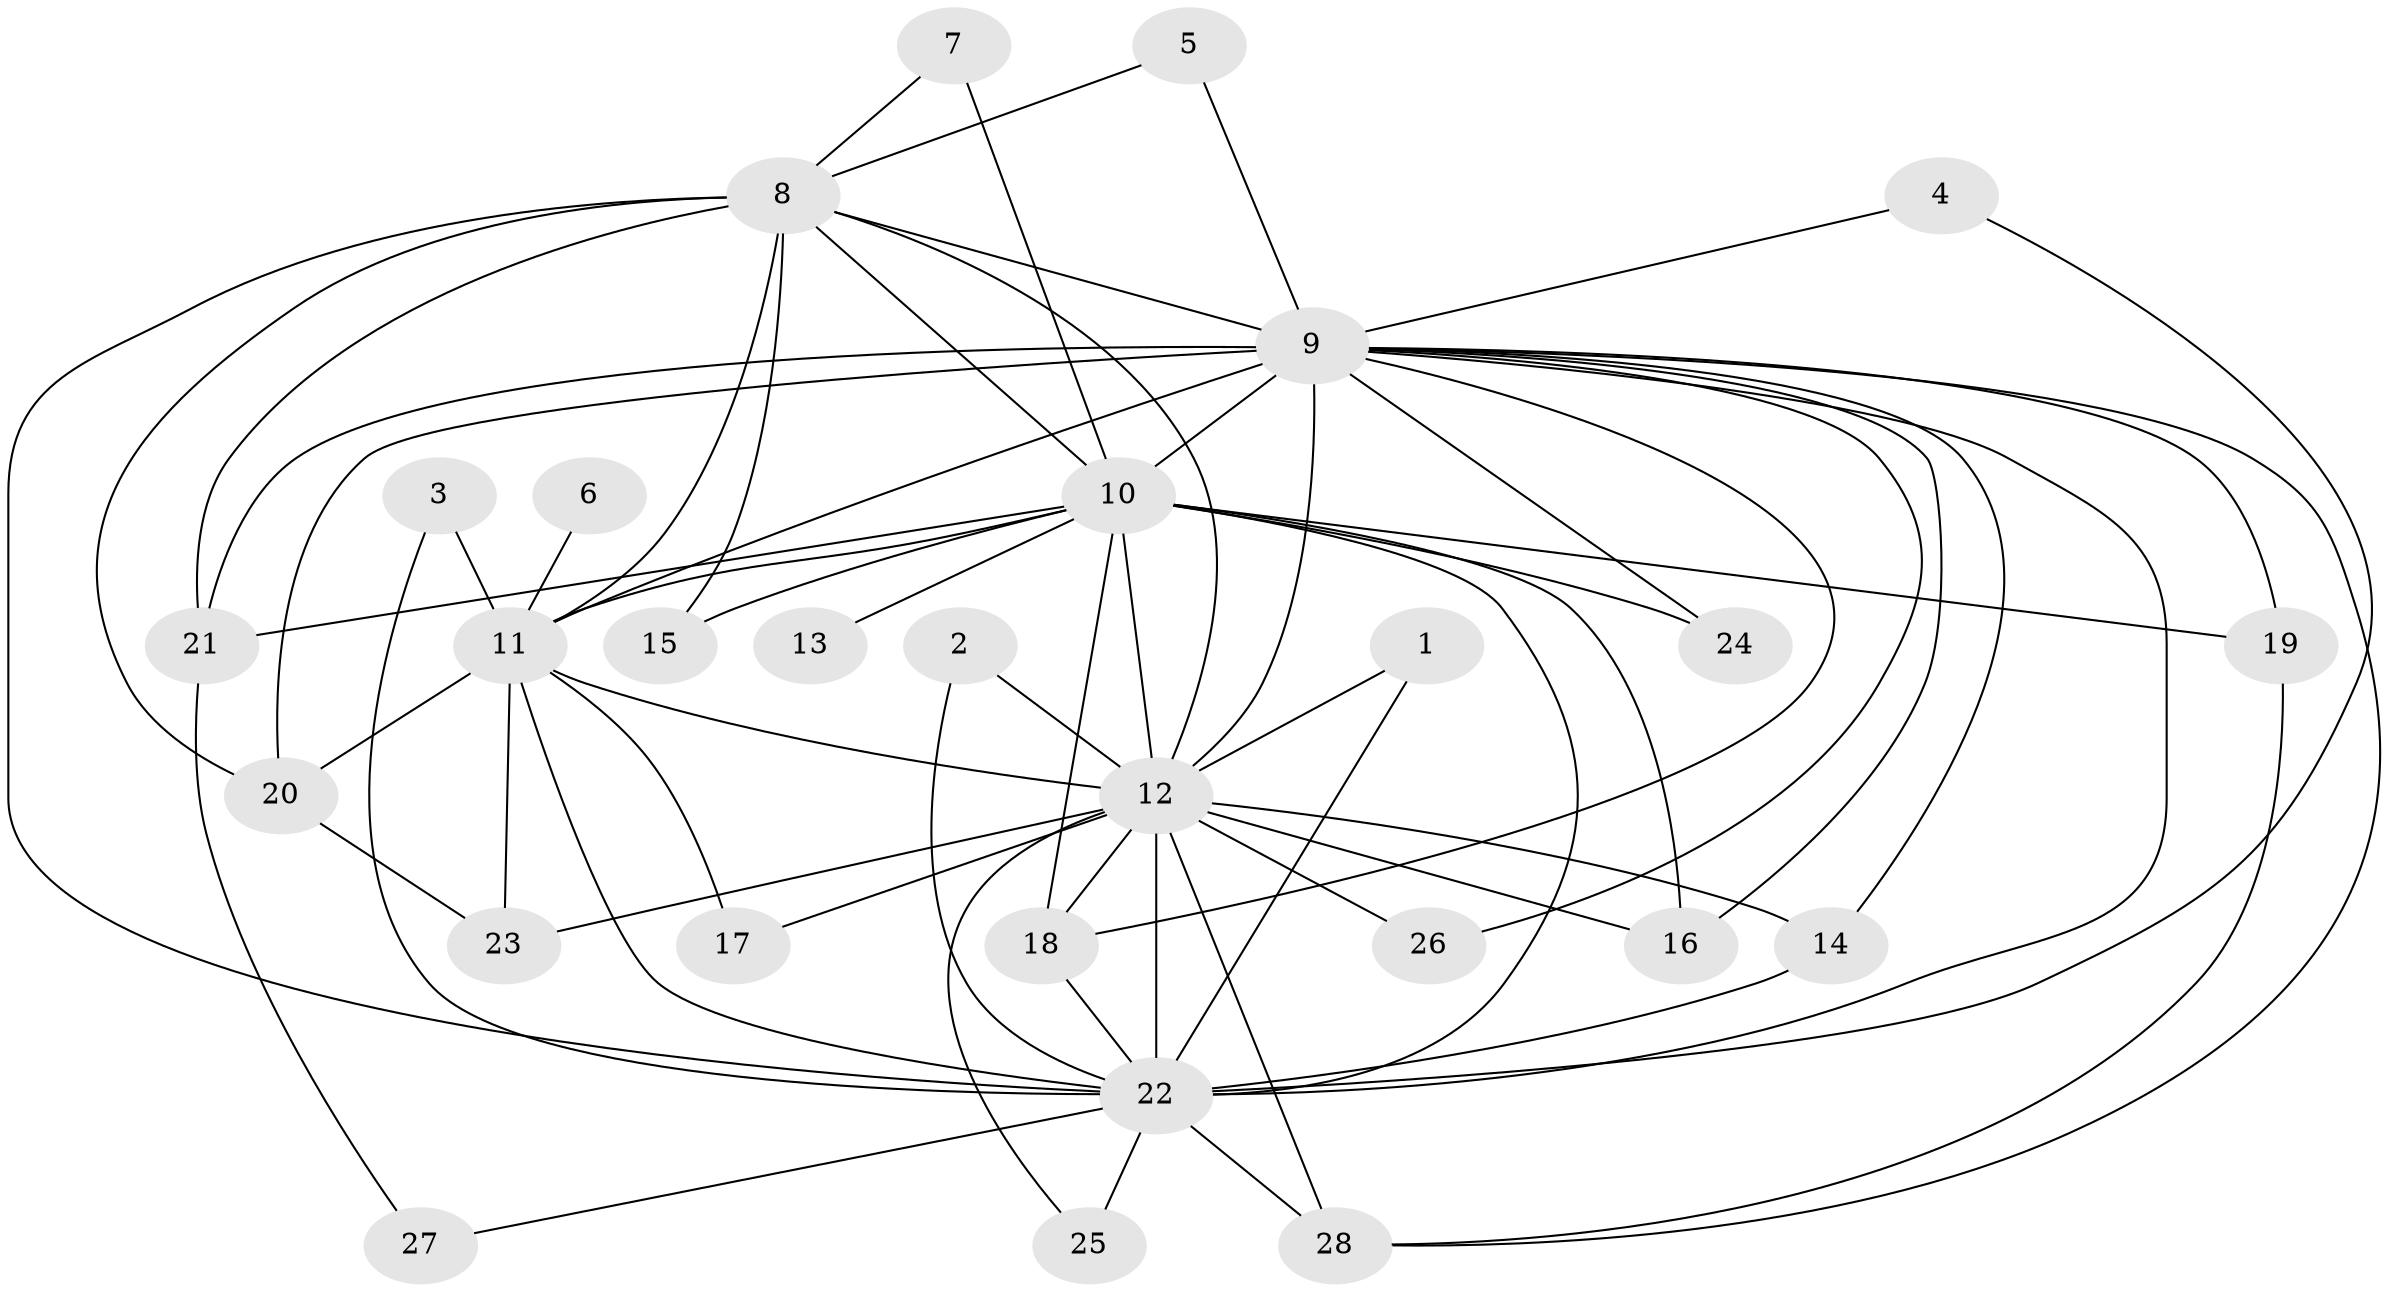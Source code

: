 // original degree distribution, {16: 0.05454545454545454, 17: 0.03636363636363636, 12: 0.01818181818181818, 20: 0.01818181818181818, 14: 0.01818181818181818, 18: 0.01818181818181818, 15: 0.01818181818181818, 4: 0.09090909090909091, 3: 0.16363636363636364, 2: 0.5636363636363636}
// Generated by graph-tools (version 1.1) at 2025/49/03/09/25 03:49:31]
// undirected, 28 vertices, 66 edges
graph export_dot {
graph [start="1"]
  node [color=gray90,style=filled];
  1;
  2;
  3;
  4;
  5;
  6;
  7;
  8;
  9;
  10;
  11;
  12;
  13;
  14;
  15;
  16;
  17;
  18;
  19;
  20;
  21;
  22;
  23;
  24;
  25;
  26;
  27;
  28;
  1 -- 12 [weight=1.0];
  1 -- 22 [weight=1.0];
  2 -- 12 [weight=1.0];
  2 -- 22 [weight=1.0];
  3 -- 11 [weight=1.0];
  3 -- 22 [weight=1.0];
  4 -- 9 [weight=1.0];
  4 -- 22 [weight=1.0];
  5 -- 8 [weight=1.0];
  5 -- 9 [weight=1.0];
  6 -- 11 [weight=1.0];
  7 -- 8 [weight=1.0];
  7 -- 10 [weight=1.0];
  8 -- 9 [weight=2.0];
  8 -- 10 [weight=2.0];
  8 -- 11 [weight=1.0];
  8 -- 12 [weight=2.0];
  8 -- 15 [weight=1.0];
  8 -- 20 [weight=2.0];
  8 -- 21 [weight=1.0];
  8 -- 22 [weight=4.0];
  9 -- 10 [weight=4.0];
  9 -- 11 [weight=3.0];
  9 -- 12 [weight=5.0];
  9 -- 14 [weight=1.0];
  9 -- 16 [weight=1.0];
  9 -- 18 [weight=1.0];
  9 -- 19 [weight=1.0];
  9 -- 20 [weight=2.0];
  9 -- 21 [weight=1.0];
  9 -- 22 [weight=4.0];
  9 -- 24 [weight=2.0];
  9 -- 26 [weight=1.0];
  9 -- 28 [weight=1.0];
  10 -- 11 [weight=2.0];
  10 -- 12 [weight=4.0];
  10 -- 13 [weight=1.0];
  10 -- 15 [weight=1.0];
  10 -- 16 [weight=1.0];
  10 -- 18 [weight=1.0];
  10 -- 19 [weight=1.0];
  10 -- 21 [weight=1.0];
  10 -- 22 [weight=4.0];
  10 -- 24 [weight=1.0];
  11 -- 12 [weight=2.0];
  11 -- 17 [weight=1.0];
  11 -- 20 [weight=1.0];
  11 -- 22 [weight=2.0];
  11 -- 23 [weight=1.0];
  12 -- 14 [weight=1.0];
  12 -- 16 [weight=1.0];
  12 -- 17 [weight=1.0];
  12 -- 18 [weight=1.0];
  12 -- 22 [weight=5.0];
  12 -- 23 [weight=2.0];
  12 -- 25 [weight=1.0];
  12 -- 26 [weight=1.0];
  12 -- 28 [weight=1.0];
  14 -- 22 [weight=1.0];
  18 -- 22 [weight=1.0];
  19 -- 28 [weight=1.0];
  20 -- 23 [weight=1.0];
  21 -- 27 [weight=1.0];
  22 -- 25 [weight=1.0];
  22 -- 27 [weight=1.0];
  22 -- 28 [weight=1.0];
}
